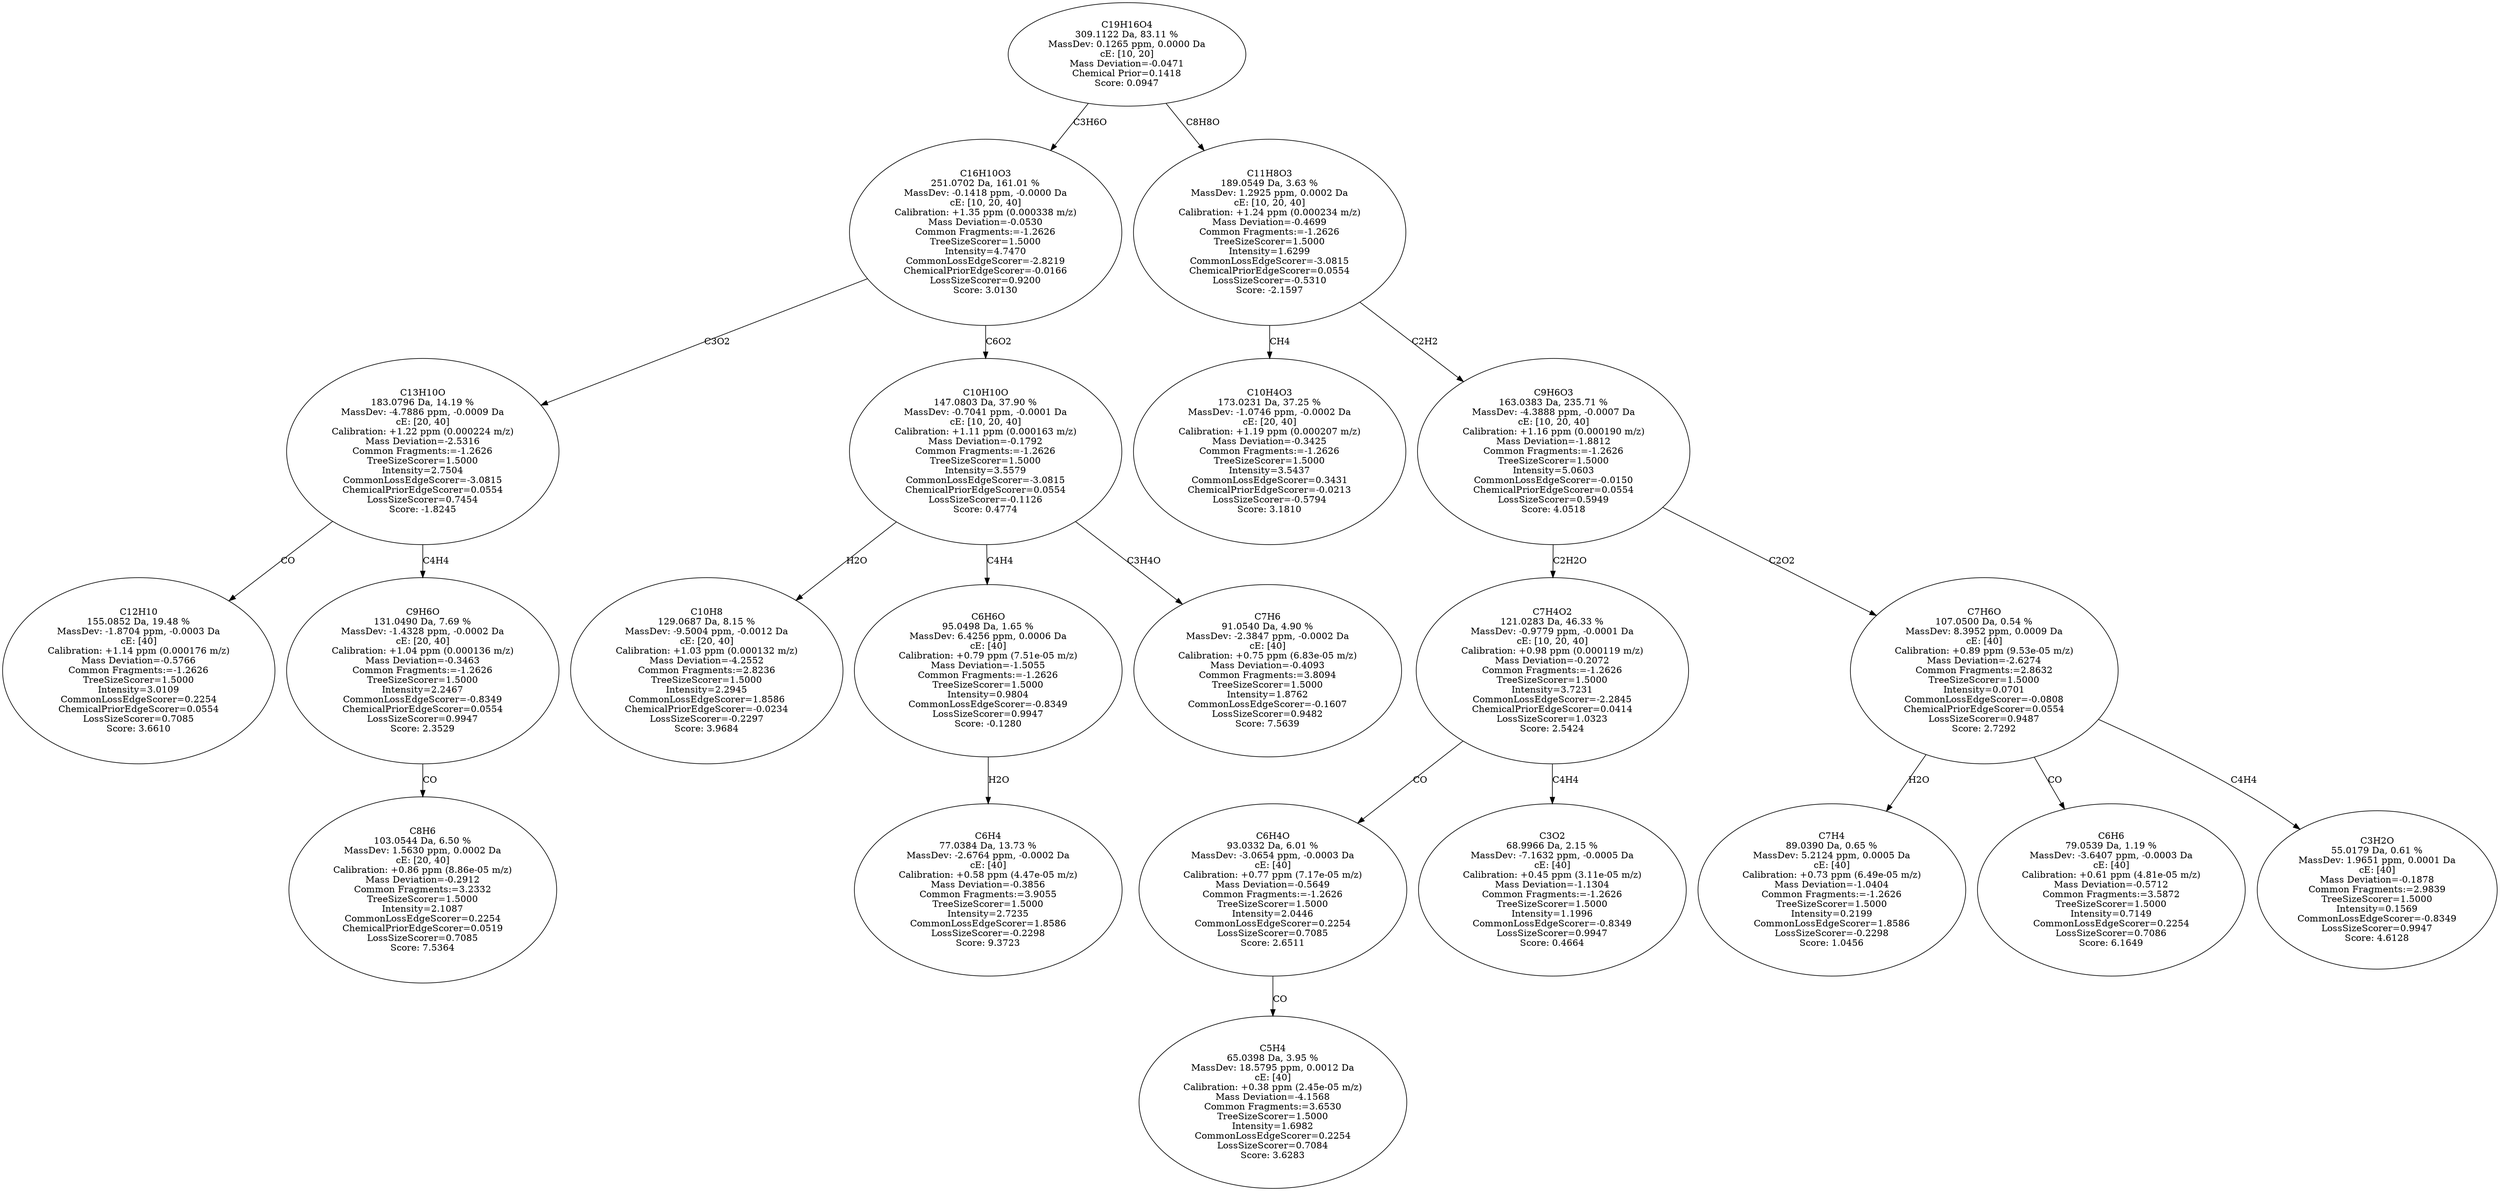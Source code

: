 strict digraph {
v1 [label="C12H10\n155.0852 Da, 19.48 %\nMassDev: -1.8704 ppm, -0.0003 Da\ncE: [40]\nCalibration: +1.14 ppm (0.000176 m/z)\nMass Deviation=-0.5766\nCommon Fragments:=-1.2626\nTreeSizeScorer=1.5000\nIntensity=3.0109\nCommonLossEdgeScorer=0.2254\nChemicalPriorEdgeScorer=0.0554\nLossSizeScorer=0.7085\nScore: 3.6610"];
v2 [label="C8H6\n103.0544 Da, 6.50 %\nMassDev: 1.5630 ppm, 0.0002 Da\ncE: [20, 40]\nCalibration: +0.86 ppm (8.86e-05 m/z)\nMass Deviation=-0.2912\nCommon Fragments:=3.2332\nTreeSizeScorer=1.5000\nIntensity=2.1087\nCommonLossEdgeScorer=0.2254\nChemicalPriorEdgeScorer=0.0519\nLossSizeScorer=0.7085\nScore: 7.5364"];
v3 [label="C9H6O\n131.0490 Da, 7.69 %\nMassDev: -1.4328 ppm, -0.0002 Da\ncE: [20, 40]\nCalibration: +1.04 ppm (0.000136 m/z)\nMass Deviation=-0.3463\nCommon Fragments:=-1.2626\nTreeSizeScorer=1.5000\nIntensity=2.2467\nCommonLossEdgeScorer=-0.8349\nChemicalPriorEdgeScorer=0.0554\nLossSizeScorer=0.9947\nScore: 2.3529"];
v4 [label="C13H10O\n183.0796 Da, 14.19 %\nMassDev: -4.7886 ppm, -0.0009 Da\ncE: [20, 40]\nCalibration: +1.22 ppm (0.000224 m/z)\nMass Deviation=-2.5316\nCommon Fragments:=-1.2626\nTreeSizeScorer=1.5000\nIntensity=2.7504\nCommonLossEdgeScorer=-3.0815\nChemicalPriorEdgeScorer=0.0554\nLossSizeScorer=0.7454\nScore: -1.8245"];
v5 [label="C10H8\n129.0687 Da, 8.15 %\nMassDev: -9.5004 ppm, -0.0012 Da\ncE: [20, 40]\nCalibration: +1.03 ppm (0.000132 m/z)\nMass Deviation=-4.2552\nCommon Fragments:=2.8236\nTreeSizeScorer=1.5000\nIntensity=2.2945\nCommonLossEdgeScorer=1.8586\nChemicalPriorEdgeScorer=-0.0234\nLossSizeScorer=-0.2297\nScore: 3.9684"];
v6 [label="C6H4\n77.0384 Da, 13.73 %\nMassDev: -2.6764 ppm, -0.0002 Da\ncE: [40]\nCalibration: +0.58 ppm (4.47e-05 m/z)\nMass Deviation=-0.3856\nCommon Fragments:=3.9055\nTreeSizeScorer=1.5000\nIntensity=2.7235\nCommonLossEdgeScorer=1.8586\nLossSizeScorer=-0.2298\nScore: 9.3723"];
v7 [label="C6H6O\n95.0498 Da, 1.65 %\nMassDev: 6.4256 ppm, 0.0006 Da\ncE: [40]\nCalibration: +0.79 ppm (7.51e-05 m/z)\nMass Deviation=-1.5055\nCommon Fragments:=-1.2626\nTreeSizeScorer=1.5000\nIntensity=0.9804\nCommonLossEdgeScorer=-0.8349\nLossSizeScorer=0.9947\nScore: -0.1280"];
v8 [label="C7H6\n91.0540 Da, 4.90 %\nMassDev: -2.3847 ppm, -0.0002 Da\ncE: [40]\nCalibration: +0.75 ppm (6.83e-05 m/z)\nMass Deviation=-0.4093\nCommon Fragments:=3.8094\nTreeSizeScorer=1.5000\nIntensity=1.8762\nCommonLossEdgeScorer=-0.1607\nLossSizeScorer=0.9482\nScore: 7.5639"];
v9 [label="C10H10O\n147.0803 Da, 37.90 %\nMassDev: -0.7041 ppm, -0.0001 Da\ncE: [10, 20, 40]\nCalibration: +1.11 ppm (0.000163 m/z)\nMass Deviation=-0.1792\nCommon Fragments:=-1.2626\nTreeSizeScorer=1.5000\nIntensity=3.5579\nCommonLossEdgeScorer=-3.0815\nChemicalPriorEdgeScorer=0.0554\nLossSizeScorer=-0.1126\nScore: 0.4774"];
v10 [label="C16H10O3\n251.0702 Da, 161.01 %\nMassDev: -0.1418 ppm, -0.0000 Da\ncE: [10, 20, 40]\nCalibration: +1.35 ppm (0.000338 m/z)\nMass Deviation=-0.0530\nCommon Fragments:=-1.2626\nTreeSizeScorer=1.5000\nIntensity=4.7470\nCommonLossEdgeScorer=-2.8219\nChemicalPriorEdgeScorer=-0.0166\nLossSizeScorer=0.9200\nScore: 3.0130"];
v11 [label="C10H4O3\n173.0231 Da, 37.25 %\nMassDev: -1.0746 ppm, -0.0002 Da\ncE: [20, 40]\nCalibration: +1.19 ppm (0.000207 m/z)\nMass Deviation=-0.3425\nCommon Fragments:=-1.2626\nTreeSizeScorer=1.5000\nIntensity=3.5437\nCommonLossEdgeScorer=0.3431\nChemicalPriorEdgeScorer=-0.0213\nLossSizeScorer=-0.5794\nScore: 3.1810"];
v12 [label="C5H4\n65.0398 Da, 3.95 %\nMassDev: 18.5795 ppm, 0.0012 Da\ncE: [40]\nCalibration: +0.38 ppm (2.45e-05 m/z)\nMass Deviation=-4.1568\nCommon Fragments:=3.6530\nTreeSizeScorer=1.5000\nIntensity=1.6982\nCommonLossEdgeScorer=0.2254\nLossSizeScorer=0.7084\nScore: 3.6283"];
v13 [label="C6H4O\n93.0332 Da, 6.01 %\nMassDev: -3.0654 ppm, -0.0003 Da\ncE: [40]\nCalibration: +0.77 ppm (7.17e-05 m/z)\nMass Deviation=-0.5649\nCommon Fragments:=-1.2626\nTreeSizeScorer=1.5000\nIntensity=2.0446\nCommonLossEdgeScorer=0.2254\nLossSizeScorer=0.7085\nScore: 2.6511"];
v14 [label="C3O2\n68.9966 Da, 2.15 %\nMassDev: -7.1632 ppm, -0.0005 Da\ncE: [40]\nCalibration: +0.45 ppm (3.11e-05 m/z)\nMass Deviation=-1.1304\nCommon Fragments:=-1.2626\nTreeSizeScorer=1.5000\nIntensity=1.1996\nCommonLossEdgeScorer=-0.8349\nLossSizeScorer=0.9947\nScore: 0.4664"];
v15 [label="C7H4O2\n121.0283 Da, 46.33 %\nMassDev: -0.9779 ppm, -0.0001 Da\ncE: [10, 20, 40]\nCalibration: +0.98 ppm (0.000119 m/z)\nMass Deviation=-0.2072\nCommon Fragments:=-1.2626\nTreeSizeScorer=1.5000\nIntensity=3.7231\nCommonLossEdgeScorer=-2.2845\nChemicalPriorEdgeScorer=0.0414\nLossSizeScorer=1.0323\nScore: 2.5424"];
v16 [label="C7H4\n89.0390 Da, 0.65 %\nMassDev: 5.2124 ppm, 0.0005 Da\ncE: [40]\nCalibration: +0.73 ppm (6.49e-05 m/z)\nMass Deviation=-1.0404\nCommon Fragments:=-1.2626\nTreeSizeScorer=1.5000\nIntensity=0.2199\nCommonLossEdgeScorer=1.8586\nLossSizeScorer=-0.2298\nScore: 1.0456"];
v17 [label="C6H6\n79.0539 Da, 1.19 %\nMassDev: -3.6407 ppm, -0.0003 Da\ncE: [40]\nCalibration: +0.61 ppm (4.81e-05 m/z)\nMass Deviation=-0.5712\nCommon Fragments:=3.5872\nTreeSizeScorer=1.5000\nIntensity=0.7149\nCommonLossEdgeScorer=0.2254\nLossSizeScorer=0.7086\nScore: 6.1649"];
v18 [label="C3H2O\n55.0179 Da, 0.61 %\nMassDev: 1.9651 ppm, 0.0001 Da\ncE: [40]\nMass Deviation=-0.1878\nCommon Fragments:=2.9839\nTreeSizeScorer=1.5000\nIntensity=0.1569\nCommonLossEdgeScorer=-0.8349\nLossSizeScorer=0.9947\nScore: 4.6128"];
v19 [label="C7H6O\n107.0500 Da, 0.54 %\nMassDev: 8.3952 ppm, 0.0009 Da\ncE: [40]\nCalibration: +0.89 ppm (9.53e-05 m/z)\nMass Deviation=-2.6274\nCommon Fragments:=2.8632\nTreeSizeScorer=1.5000\nIntensity=0.0701\nCommonLossEdgeScorer=-0.0808\nChemicalPriorEdgeScorer=0.0554\nLossSizeScorer=0.9487\nScore: 2.7292"];
v20 [label="C9H6O3\n163.0383 Da, 235.71 %\nMassDev: -4.3888 ppm, -0.0007 Da\ncE: [10, 20, 40]\nCalibration: +1.16 ppm (0.000190 m/z)\nMass Deviation=-1.8812\nCommon Fragments:=-1.2626\nTreeSizeScorer=1.5000\nIntensity=5.0603\nCommonLossEdgeScorer=-0.0150\nChemicalPriorEdgeScorer=0.0554\nLossSizeScorer=0.5949\nScore: 4.0518"];
v21 [label="C11H8O3\n189.0549 Da, 3.63 %\nMassDev: 1.2925 ppm, 0.0002 Da\ncE: [10, 20, 40]\nCalibration: +1.24 ppm (0.000234 m/z)\nMass Deviation=-0.4699\nCommon Fragments:=-1.2626\nTreeSizeScorer=1.5000\nIntensity=1.6299\nCommonLossEdgeScorer=-3.0815\nChemicalPriorEdgeScorer=0.0554\nLossSizeScorer=-0.5310\nScore: -2.1597"];
v22 [label="C19H16O4\n309.1122 Da, 83.11 %\nMassDev: 0.1265 ppm, 0.0000 Da\ncE: [10, 20]\nMass Deviation=-0.0471\nChemical Prior=0.1418\nScore: 0.0947"];
v4 -> v1 [label="CO"];
v3 -> v2 [label="CO"];
v4 -> v3 [label="C4H4"];
v10 -> v4 [label="C3O2"];
v9 -> v5 [label="H2O"];
v7 -> v6 [label="H2O"];
v9 -> v7 [label="C4H4"];
v9 -> v8 [label="C3H4O"];
v10 -> v9 [label="C6O2"];
v22 -> v10 [label="C3H6O"];
v21 -> v11 [label="CH4"];
v13 -> v12 [label="CO"];
v15 -> v13 [label="CO"];
v15 -> v14 [label="C4H4"];
v20 -> v15 [label="C2H2O"];
v19 -> v16 [label="H2O"];
v19 -> v17 [label="CO"];
v19 -> v18 [label="C4H4"];
v20 -> v19 [label="C2O2"];
v21 -> v20 [label="C2H2"];
v22 -> v21 [label="C8H8O"];
}